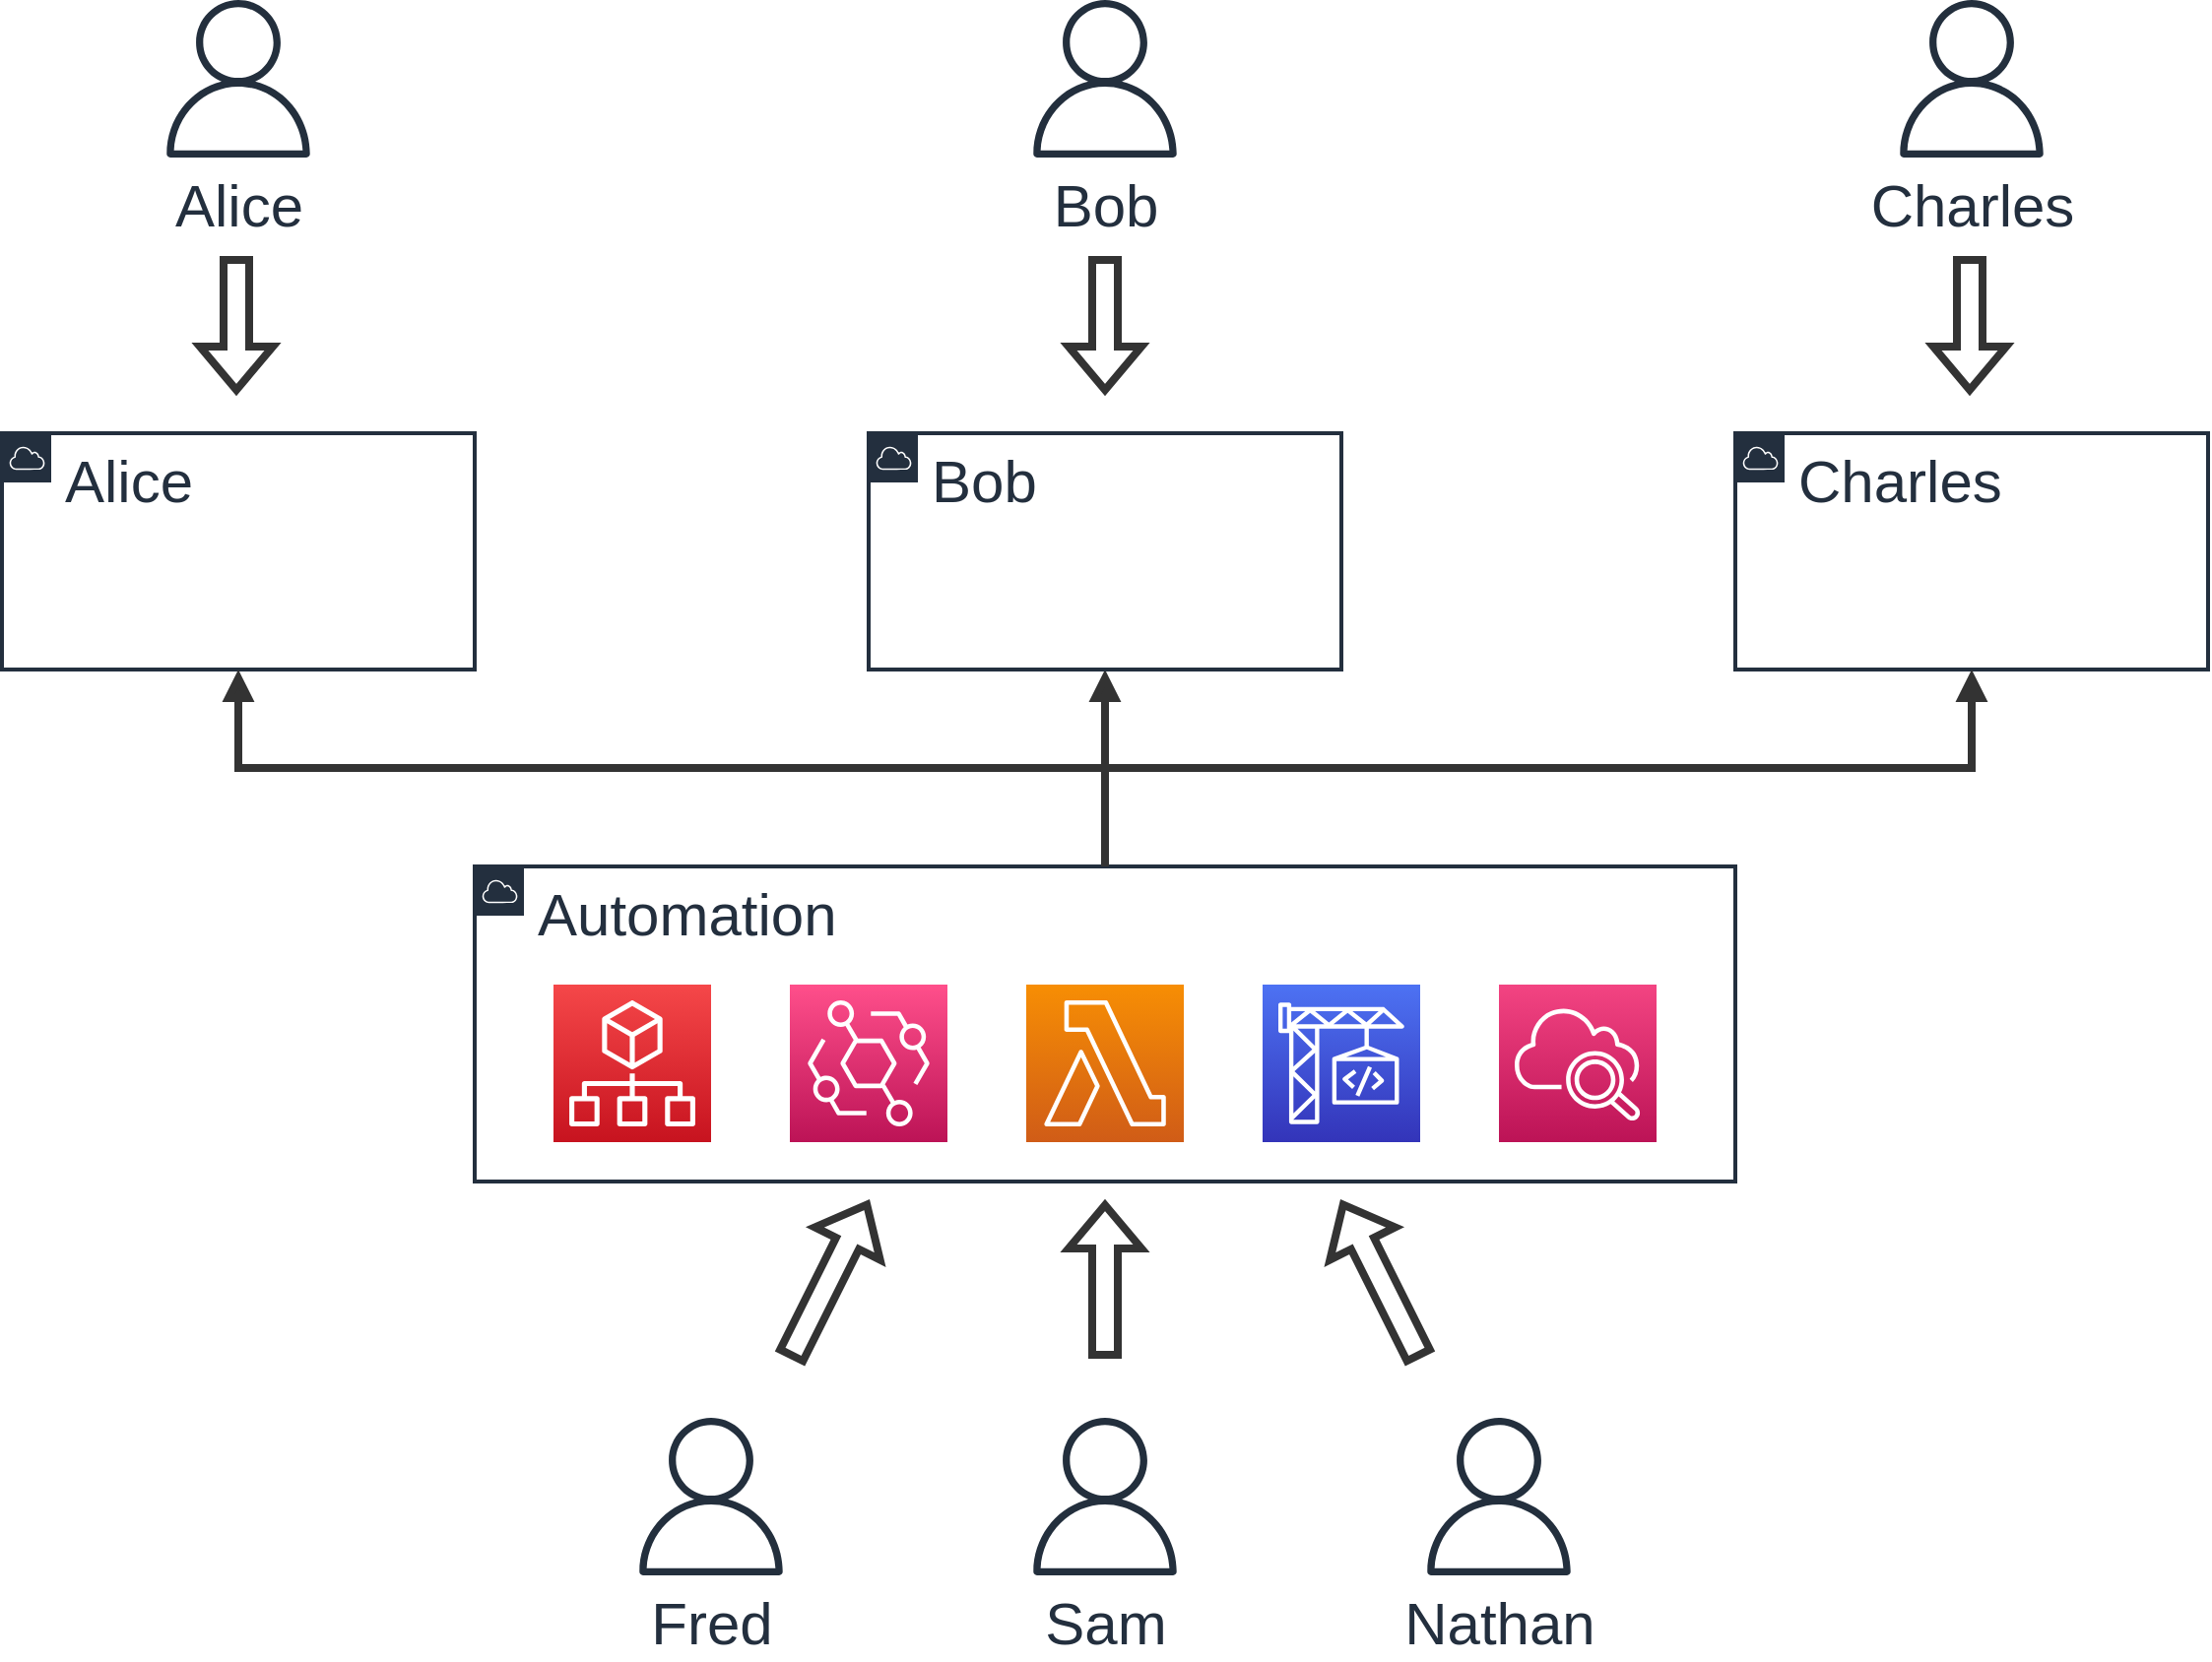 <mxfile version="17.2.4" type="device"><diagram id="Ht1M8jgEwFfnCIfOTk4-" name="Page-1"><mxGraphModel dx="946" dy="697" grid="1" gridSize="10" guides="1" tooltips="1" connect="1" arrows="1" fold="1" page="1" pageScale="1" pageWidth="1600" pageHeight="900" background="#FFFFFF" math="0" shadow="0"><root><mxCell id="0"/><mxCell id="1" parent="0"/><mxCell id="lNVfGLFAs1jdNbvyQik3-2" value="&lt;font style=&quot;font-size: 30px&quot;&gt;Alice&lt;/font&gt;" style="points=[[0,0],[0.25,0],[0.5,0],[0.75,0],[1,0],[1,0.25],[1,0.5],[1,0.75],[1,1],[0.75,1],[0.5,1],[0.25,1],[0,1],[0,0.75],[0,0.5],[0,0.25]];outlineConnect=0;gradientColor=none;html=1;whiteSpace=wrap;fontSize=30;fontStyle=0;container=0;pointerEvents=0;collapsible=0;recursiveResize=0;shape=mxgraph.aws4.group;grIcon=mxgraph.aws4.group_aws_cloud;strokeColor=#232F3E;fillColor=none;verticalAlign=top;align=left;spacingLeft=30;fontColor=#232F3E;dashed=0;strokeWidth=2;" parent="1" vertex="1"><mxGeometry x="240" y="260" width="240" height="120" as="geometry"/></mxCell><mxCell id="lNVfGLFAs1jdNbvyQik3-23" value="Alice" style="sketch=0;outlineConnect=0;fontColor=#232F3E;gradientColor=none;fillColor=#232F3D;strokeColor=none;dashed=0;verticalLabelPosition=bottom;verticalAlign=top;align=center;html=1;fontSize=30;fontStyle=0;aspect=fixed;pointerEvents=1;shape=mxgraph.aws4.user;" parent="1" vertex="1"><mxGeometry x="320" y="40" width="80" height="80" as="geometry"/></mxCell><mxCell id="lNVfGLFAs1jdNbvyQik3-54" value="Automation" style="points=[[0,0],[0.25,0],[0.5,0],[0.75,0],[1,0],[1,0.25],[1,0.5],[1,0.75],[1,1],[0.75,1],[0.5,1],[0.25,1],[0,1],[0,0.75],[0,0.5],[0,0.25]];outlineConnect=0;gradientColor=none;html=1;whiteSpace=wrap;fontSize=30;fontStyle=0;container=0;pointerEvents=0;collapsible=0;recursiveResize=0;shape=mxgraph.aws4.group;grIcon=mxgraph.aws4.group_aws_cloud;strokeColor=#232F3E;fillColor=none;verticalAlign=top;align=left;spacingLeft=30;fontColor=#232F3E;dashed=0;strokeWidth=2;" parent="1" vertex="1"><mxGeometry x="480" y="480" width="640" height="160" as="geometry"/></mxCell><mxCell id="ZoBD5x2hrJ1gI9_HTSob-7" value="Bob" style="sketch=0;outlineConnect=0;fontColor=#232F3E;gradientColor=none;fillColor=#232F3D;strokeColor=none;dashed=0;verticalLabelPosition=bottom;verticalAlign=top;align=center;html=1;fontSize=30;fontStyle=0;aspect=fixed;pointerEvents=1;shape=mxgraph.aws4.user;" parent="1" vertex="1"><mxGeometry x="760" y="40" width="80" height="80" as="geometry"/></mxCell><mxCell id="ZoBD5x2hrJ1gI9_HTSob-8" value="Charles" style="sketch=0;outlineConnect=0;fontColor=#232F3E;gradientColor=none;fillColor=#232F3D;strokeColor=none;dashed=0;verticalLabelPosition=bottom;verticalAlign=top;align=center;html=1;fontSize=30;fontStyle=0;aspect=fixed;pointerEvents=1;shape=mxgraph.aws4.user;" parent="1" vertex="1"><mxGeometry x="1200" y="40" width="80" height="80" as="geometry"/></mxCell><mxCell id="ZoBD5x2hrJ1gI9_HTSob-32" style="edgeStyle=orthogonalEdgeStyle;rounded=0;orthogonalLoop=1;jettySize=auto;html=1;exitX=0.5;exitY=0;exitDx=0;exitDy=0;entryX=0.5;entryY=1;entryDx=0;entryDy=0;strokeWidth=4;endArrow=block;endFill=1;strokeColor=#333333;" parent="1" source="lNVfGLFAs1jdNbvyQik3-54" target="WiGOOxSQMkun-u_vpGy7-2" edge="1"><mxGeometry relative="1" as="geometry"><mxPoint x="1020" y="780" as="sourcePoint"/><mxPoint x="1340" y="780" as="targetPoint"/></mxGeometry></mxCell><mxCell id="ZoBD5x2hrJ1gI9_HTSob-36" value="" style="shape=flexArrow;endArrow=classic;html=1;rounded=0;strokeColor=#333333;strokeWidth=4;" parent="1" edge="1"><mxGeometry width="50" height="50" relative="1" as="geometry"><mxPoint x="359" y="170" as="sourcePoint"/><mxPoint x="359" y="240" as="targetPoint"/></mxGeometry></mxCell><mxCell id="WiGOOxSQMkun-u_vpGy7-2" value="&lt;font style=&quot;font-size: 30px&quot;&gt;Bob&lt;/font&gt;" style="points=[[0,0],[0.25,0],[0.5,0],[0.75,0],[1,0],[1,0.25],[1,0.5],[1,0.75],[1,1],[0.75,1],[0.5,1],[0.25,1],[0,1],[0,0.75],[0,0.5],[0,0.25]];outlineConnect=0;gradientColor=none;html=1;whiteSpace=wrap;fontSize=30;fontStyle=0;container=0;pointerEvents=0;collapsible=0;recursiveResize=0;shape=mxgraph.aws4.group;grIcon=mxgraph.aws4.group_aws_cloud;strokeColor=#232F3E;fillColor=none;verticalAlign=top;align=left;spacingLeft=30;fontColor=#232F3E;dashed=0;strokeWidth=2;" parent="1" vertex="1"><mxGeometry x="680" y="260" width="240" height="120" as="geometry"/></mxCell><mxCell id="WiGOOxSQMkun-u_vpGy7-3" value="&lt;font style=&quot;font-size: 30px&quot;&gt;Charles&lt;/font&gt;" style="points=[[0,0],[0.25,0],[0.5,0],[0.75,0],[1,0],[1,0.25],[1,0.5],[1,0.75],[1,1],[0.75,1],[0.5,1],[0.25,1],[0,1],[0,0.75],[0,0.5],[0,0.25]];outlineConnect=0;gradientColor=none;html=1;whiteSpace=wrap;fontSize=30;fontStyle=0;container=0;pointerEvents=0;collapsible=0;recursiveResize=0;shape=mxgraph.aws4.group;grIcon=mxgraph.aws4.group_aws_cloud;strokeColor=#232F3E;fillColor=none;verticalAlign=top;align=left;spacingLeft=30;fontColor=#232F3E;dashed=0;strokeWidth=2;" parent="1" vertex="1"><mxGeometry x="1120" y="260" width="240" height="120" as="geometry"/></mxCell><mxCell id="WiGOOxSQMkun-u_vpGy7-4" value="" style="shape=flexArrow;endArrow=classic;html=1;rounded=0;strokeColor=#333333;strokeWidth=4;" parent="1" edge="1"><mxGeometry width="50" height="50" relative="1" as="geometry"><mxPoint x="800" y="170" as="sourcePoint"/><mxPoint x="800" y="240" as="targetPoint"/></mxGeometry></mxCell><mxCell id="WiGOOxSQMkun-u_vpGy7-5" value="" style="shape=flexArrow;endArrow=classic;html=1;rounded=0;strokeColor=#333333;strokeWidth=4;" parent="1" edge="1"><mxGeometry width="50" height="50" relative="1" as="geometry"><mxPoint x="1239" y="170" as="sourcePoint"/><mxPoint x="1239" y="240" as="targetPoint"/></mxGeometry></mxCell><mxCell id="WiGOOxSQMkun-u_vpGy7-6" style="edgeStyle=orthogonalEdgeStyle;rounded=0;orthogonalLoop=1;jettySize=auto;html=1;exitX=0.5;exitY=1;exitDx=0;exitDy=0;" parent="1" source="lNVfGLFAs1jdNbvyQik3-2" target="lNVfGLFAs1jdNbvyQik3-2" edge="1"><mxGeometry relative="1" as="geometry"/></mxCell><mxCell id="WiGOOxSQMkun-u_vpGy7-7" style="edgeStyle=orthogonalEdgeStyle;rounded=0;orthogonalLoop=1;jettySize=auto;html=1;exitX=0.5;exitY=1;exitDx=0;exitDy=0;" parent="1" source="lNVfGLFAs1jdNbvyQik3-2" target="lNVfGLFAs1jdNbvyQik3-2" edge="1"><mxGeometry relative="1" as="geometry"/></mxCell><mxCell id="WiGOOxSQMkun-u_vpGy7-8" style="edgeStyle=orthogonalEdgeStyle;rounded=0;orthogonalLoop=1;jettySize=auto;html=1;exitX=0.5;exitY=0;exitDx=0;exitDy=0;entryX=0.5;entryY=1;entryDx=0;entryDy=0;strokeWidth=4;endArrow=block;endFill=1;strokeColor=#333333;" parent="1" source="lNVfGLFAs1jdNbvyQik3-54" target="lNVfGLFAs1jdNbvyQik3-2" edge="1"><mxGeometry relative="1" as="geometry"><mxPoint x="810" y="490" as="sourcePoint"/><mxPoint x="810" y="390" as="targetPoint"/></mxGeometry></mxCell><mxCell id="WiGOOxSQMkun-u_vpGy7-9" style="edgeStyle=orthogonalEdgeStyle;rounded=0;orthogonalLoop=1;jettySize=auto;html=1;exitX=0.5;exitY=0;exitDx=0;exitDy=0;entryX=0.5;entryY=1;entryDx=0;entryDy=0;strokeWidth=4;endArrow=block;endFill=1;strokeColor=#333333;" parent="1" source="lNVfGLFAs1jdNbvyQik3-54" target="WiGOOxSQMkun-u_vpGy7-3" edge="1"><mxGeometry relative="1" as="geometry"><mxPoint x="810" y="490" as="sourcePoint"/><mxPoint x="370" y="390" as="targetPoint"/></mxGeometry></mxCell><mxCell id="WiGOOxSQMkun-u_vpGy7-11" value="Fred" style="sketch=0;outlineConnect=0;fontColor=#232F3E;gradientColor=none;fillColor=#232F3D;strokeColor=none;dashed=0;verticalLabelPosition=bottom;verticalAlign=top;align=center;html=1;fontSize=30;fontStyle=0;aspect=fixed;pointerEvents=1;shape=mxgraph.aws4.user;" parent="1" vertex="1"><mxGeometry x="560" y="760" width="80" height="80" as="geometry"/></mxCell><mxCell id="WiGOOxSQMkun-u_vpGy7-12" value="Sam" style="sketch=0;outlineConnect=0;fontColor=#232F3E;gradientColor=none;fillColor=#232F3D;strokeColor=none;dashed=0;verticalLabelPosition=bottom;verticalAlign=top;align=center;html=1;fontSize=30;fontStyle=0;aspect=fixed;pointerEvents=1;shape=mxgraph.aws4.user;" parent="1" vertex="1"><mxGeometry x="760" y="760" width="80" height="80" as="geometry"/></mxCell><mxCell id="WiGOOxSQMkun-u_vpGy7-13" value="Nathan" style="sketch=0;outlineConnect=0;fontColor=#232F3E;gradientColor=none;fillColor=#232F3D;strokeColor=none;dashed=0;verticalLabelPosition=bottom;verticalAlign=top;align=center;html=1;fontSize=30;fontStyle=0;aspect=fixed;pointerEvents=1;shape=mxgraph.aws4.user;" parent="1" vertex="1"><mxGeometry x="960" y="760" width="80" height="80" as="geometry"/></mxCell><mxCell id="WiGOOxSQMkun-u_vpGy7-16" value="" style="shape=flexArrow;endArrow=classic;html=1;rounded=0;strokeColor=#333333;strokeWidth=4;" parent="1" edge="1"><mxGeometry width="50" height="50" relative="1" as="geometry"><mxPoint x="640" y="730" as="sourcePoint"/><mxPoint x="680" y="650" as="targetPoint"/></mxGeometry></mxCell><mxCell id="WiGOOxSQMkun-u_vpGy7-17" value="" style="shape=flexArrow;endArrow=classic;html=1;rounded=0;strokeColor=#333333;strokeWidth=4;" parent="1" edge="1"><mxGeometry width="50" height="50" relative="1" as="geometry"><mxPoint x="800" y="730" as="sourcePoint"/><mxPoint x="800" y="650" as="targetPoint"/></mxGeometry></mxCell><mxCell id="WiGOOxSQMkun-u_vpGy7-18" value="" style="shape=flexArrow;endArrow=classic;html=1;rounded=0;strokeColor=#333333;strokeWidth=4;" parent="1" edge="1"><mxGeometry width="50" height="50" relative="1" as="geometry"><mxPoint x="960" y="730" as="sourcePoint"/><mxPoint x="920" y="650" as="targetPoint"/></mxGeometry></mxCell><mxCell id="WiGOOxSQMkun-u_vpGy7-19" value="" style="sketch=0;points=[[0,0,0],[0.25,0,0],[0.5,0,0],[0.75,0,0],[1,0,0],[0,1,0],[0.25,1,0],[0.5,1,0],[0.75,1,0],[1,1,0],[0,0.25,0],[0,0.5,0],[0,0.75,0],[1,0.25,0],[1,0.5,0],[1,0.75,0]];points=[[0,0,0],[0.25,0,0],[0.5,0,0],[0.75,0,0],[1,0,0],[0,1,0],[0.25,1,0],[0.5,1,0],[0.75,1,0],[1,1,0],[0,0.25,0],[0,0.5,0],[0,0.75,0],[1,0.25,0],[1,0.5,0],[1,0.75,0]];outlineConnect=0;fontColor=#232F3E;gradientColor=#F34482;gradientDirection=north;fillColor=#BC1356;strokeColor=#ffffff;dashed=0;verticalLabelPosition=bottom;verticalAlign=top;align=center;html=1;fontSize=30;fontStyle=0;aspect=fixed;shape=mxgraph.aws4.resourceIcon;resIcon=mxgraph.aws4.cloudwatch_2;" parent="1" vertex="1"><mxGeometry x="1000" y="540" width="80" height="80" as="geometry"/></mxCell><mxCell id="WiGOOxSQMkun-u_vpGy7-20" value="" style="sketch=0;points=[[0,0,0],[0.25,0,0],[0.5,0,0],[0.75,0,0],[1,0,0],[0,1,0],[0.25,1,0],[0.5,1,0],[0.75,1,0],[1,1,0],[0,0.25,0],[0,0.5,0],[0,0.75,0],[1,0.25,0],[1,0.5,0],[1,0.75,0]];outlineConnect=0;fontColor=#232F3E;gradientColor=#F78E04;gradientDirection=north;fillColor=#D05C17;strokeColor=#ffffff;dashed=0;verticalLabelPosition=bottom;verticalAlign=top;align=center;html=1;fontSize=30;fontStyle=0;aspect=fixed;shape=mxgraph.aws4.resourceIcon;resIcon=mxgraph.aws4.lambda;shadow=0;" parent="1" vertex="1"><mxGeometry x="760" y="540" width="80" height="80" as="geometry"/></mxCell><mxCell id="WiGOOxSQMkun-u_vpGy7-21" value="" style="sketch=0;points=[[0,0,0],[0.25,0,0],[0.5,0,0],[0.75,0,0],[1,0,0],[0,1,0],[0.25,1,0],[0.5,1,0],[0.75,1,0],[1,1,0],[0,0.25,0],[0,0.5,0],[0,0.75,0],[1,0.25,0],[1,0.5,0],[1,0.75,0]];outlineConnect=0;fontColor=#232F3E;gradientColor=#FF4F8B;gradientDirection=north;fillColor=#BC1356;strokeColor=#ffffff;dashed=0;verticalLabelPosition=bottom;verticalAlign=top;align=center;html=1;fontSize=30;fontStyle=0;aspect=fixed;shape=mxgraph.aws4.resourceIcon;resIcon=mxgraph.aws4.eventbridge;" parent="1" vertex="1"><mxGeometry x="640" y="540" width="80" height="80" as="geometry"/></mxCell><mxCell id="pO4H7G44jsxGFgsm9X0N-2" value="" style="sketch=0;points=[[0,0,0],[0.25,0,0],[0.5,0,0],[0.75,0,0],[1,0,0],[0,1,0],[0.25,1,0],[0.5,1,0],[0.75,1,0],[1,1,0],[0,0.25,0],[0,0.5,0],[0,0.75,0],[1,0.25,0],[1,0.5,0],[1,0.75,0]];outlineConnect=0;fontColor=#232F3E;gradientColor=#4D72F3;gradientDirection=north;fillColor=#3334B9;strokeColor=#ffffff;dashed=0;verticalLabelPosition=bottom;verticalAlign=top;align=center;html=1;fontSize=12;fontStyle=0;aspect=fixed;shape=mxgraph.aws4.resourceIcon;resIcon=mxgraph.aws4.codebuild;" vertex="1" parent="1"><mxGeometry x="880" y="540" width="80" height="80" as="geometry"/></mxCell><mxCell id="pO4H7G44jsxGFgsm9X0N-3" value="" style="sketch=0;points=[[0,0,0],[0.25,0,0],[0.5,0,0],[0.75,0,0],[1,0,0],[0,1,0],[0.25,1,0],[0.5,1,0],[0.75,1,0],[1,1,0],[0,0.25,0],[0,0.5,0],[0,0.75,0],[1,0.25,0],[1,0.5,0],[1,0.75,0]];outlineConnect=0;fontColor=#232F3E;gradientColor=#F54749;gradientDirection=north;fillColor=#C7131F;strokeColor=#ffffff;dashed=0;verticalLabelPosition=bottom;verticalAlign=top;align=center;html=1;fontSize=12;fontStyle=0;aspect=fixed;shape=mxgraph.aws4.resourceIcon;resIcon=mxgraph.aws4.organizations;" vertex="1" parent="1"><mxGeometry x="520" y="540" width="80" height="80" as="geometry"/></mxCell></root></mxGraphModel></diagram></mxfile>